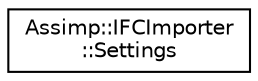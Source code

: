 digraph "Graphical Class Hierarchy"
{
  edge [fontname="Helvetica",fontsize="10",labelfontname="Helvetica",labelfontsize="10"];
  node [fontname="Helvetica",fontsize="10",shape=record];
  rankdir="LR";
  Node1 [label="Assimp::IFCImporter\l::Settings",height=0.2,width=0.4,color="black", fillcolor="white", style="filled",URL="$struct_assimp_1_1_i_f_c_importer_1_1_settings.html"];
}
